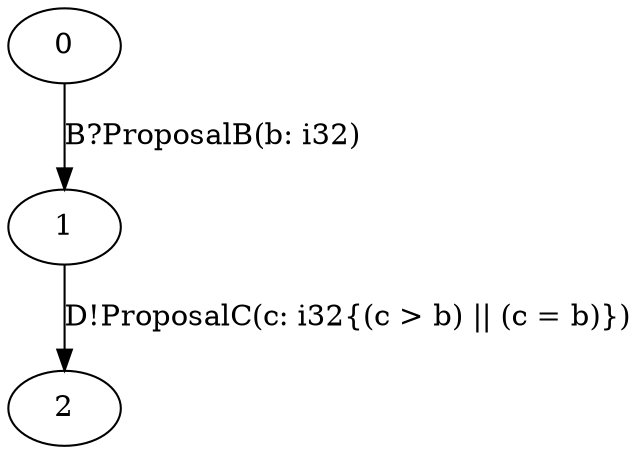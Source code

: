 digraph C {
  0;
  1;
  2;
  
  
  0 -> 1 [label="B?ProposalB(b: i32)", ];
  1 -> 2 [label="D!ProposalC(c: i32{(c > b) || (c = b)})", ];
  
  }

